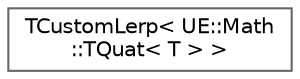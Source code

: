 digraph "Graphical Class Hierarchy"
{
 // INTERACTIVE_SVG=YES
 // LATEX_PDF_SIZE
  bgcolor="transparent";
  edge [fontname=Helvetica,fontsize=10,labelfontname=Helvetica,labelfontsize=10];
  node [fontname=Helvetica,fontsize=10,shape=box,height=0.2,width=0.4];
  rankdir="LR";
  Node0 [id="Node000000",label="TCustomLerp\< UE::Math\l::TQuat\< T \> \>",height=0.2,width=0.4,color="grey40", fillcolor="white", style="filled",URL="$d3/dff/structTCustomLerp_3_01UE_1_1Math_1_1TQuat_3_01T_01_4_01_4.html",tooltip=" "];
}
